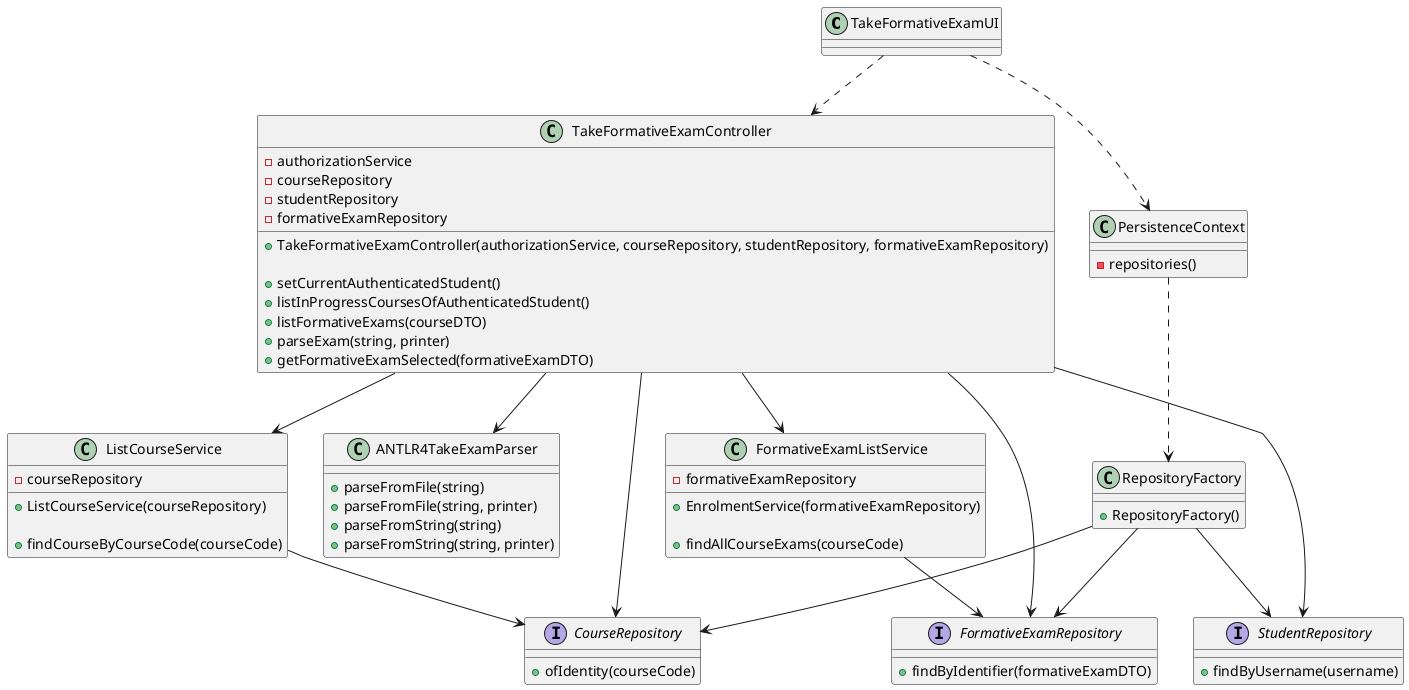 @startuml US2009_CD

class TakeFormativeExamUI {}

class TakeFormativeExamController {
- authorizationService
- courseRepository
- studentRepository
- formativeExamRepository

+ TakeFormativeExamController(authorizationService, courseRepository, studentRepository, formativeExamRepository)

+ setCurrentAuthenticatedStudent()
+ listInProgressCoursesOfAuthenticatedStudent()
+ listFormativeExams(courseDTO)
+ parseExam(string, printer)
+ getFormativeExamSelected(formativeExamDTO)
}

class ANTLR4TakeExamParser {

  + parseFromFile(string)
  + parseFromFile(string, printer)
  + parseFromString(string)
  + parseFromString(string, printer)
}

class ListCourseService {
- courseRepository

+ ListCourseService(courseRepository)

+ findCourseByCourseCode(courseCode)
}

class FormativeExamListService {
- formativeExamRepository

+ EnrolmentService(formativeExamRepository)

+ findAllCourseExams(courseCode)
}

interface FormativeExamRepository {
  + findByIdentifier(formativeExamDTO)
}

interface CourseRepository {
  + ofIdentity(courseCode)
}

interface StudentRepository {
  + findByUsername(username)
}

class RepositoryFactory {
  + RepositoryFactory()
}

class PersistenceContext {
  - repositories()
}

TakeFormativeExamUI ..> TakeFormativeExamController
TakeFormativeExamUI ..> PersistenceContext
PersistenceContext ..> RepositoryFactory

RepositoryFactory --> CourseRepository
RepositoryFactory --> FormativeExamRepository
RepositoryFactory --> StudentRepository

TakeFormativeExamController --> ANTLR4TakeExamParser
TakeFormativeExamController --> ListCourseService
TakeFormativeExamController --> FormativeExamListService
TakeFormativeExamController --> FormativeExamRepository
TakeFormativeExamController --> CourseRepository
TakeFormativeExamController --> StudentRepository

ListCourseService --> CourseRepository

FormativeExamListService --> FormativeExamRepository


@enduml

